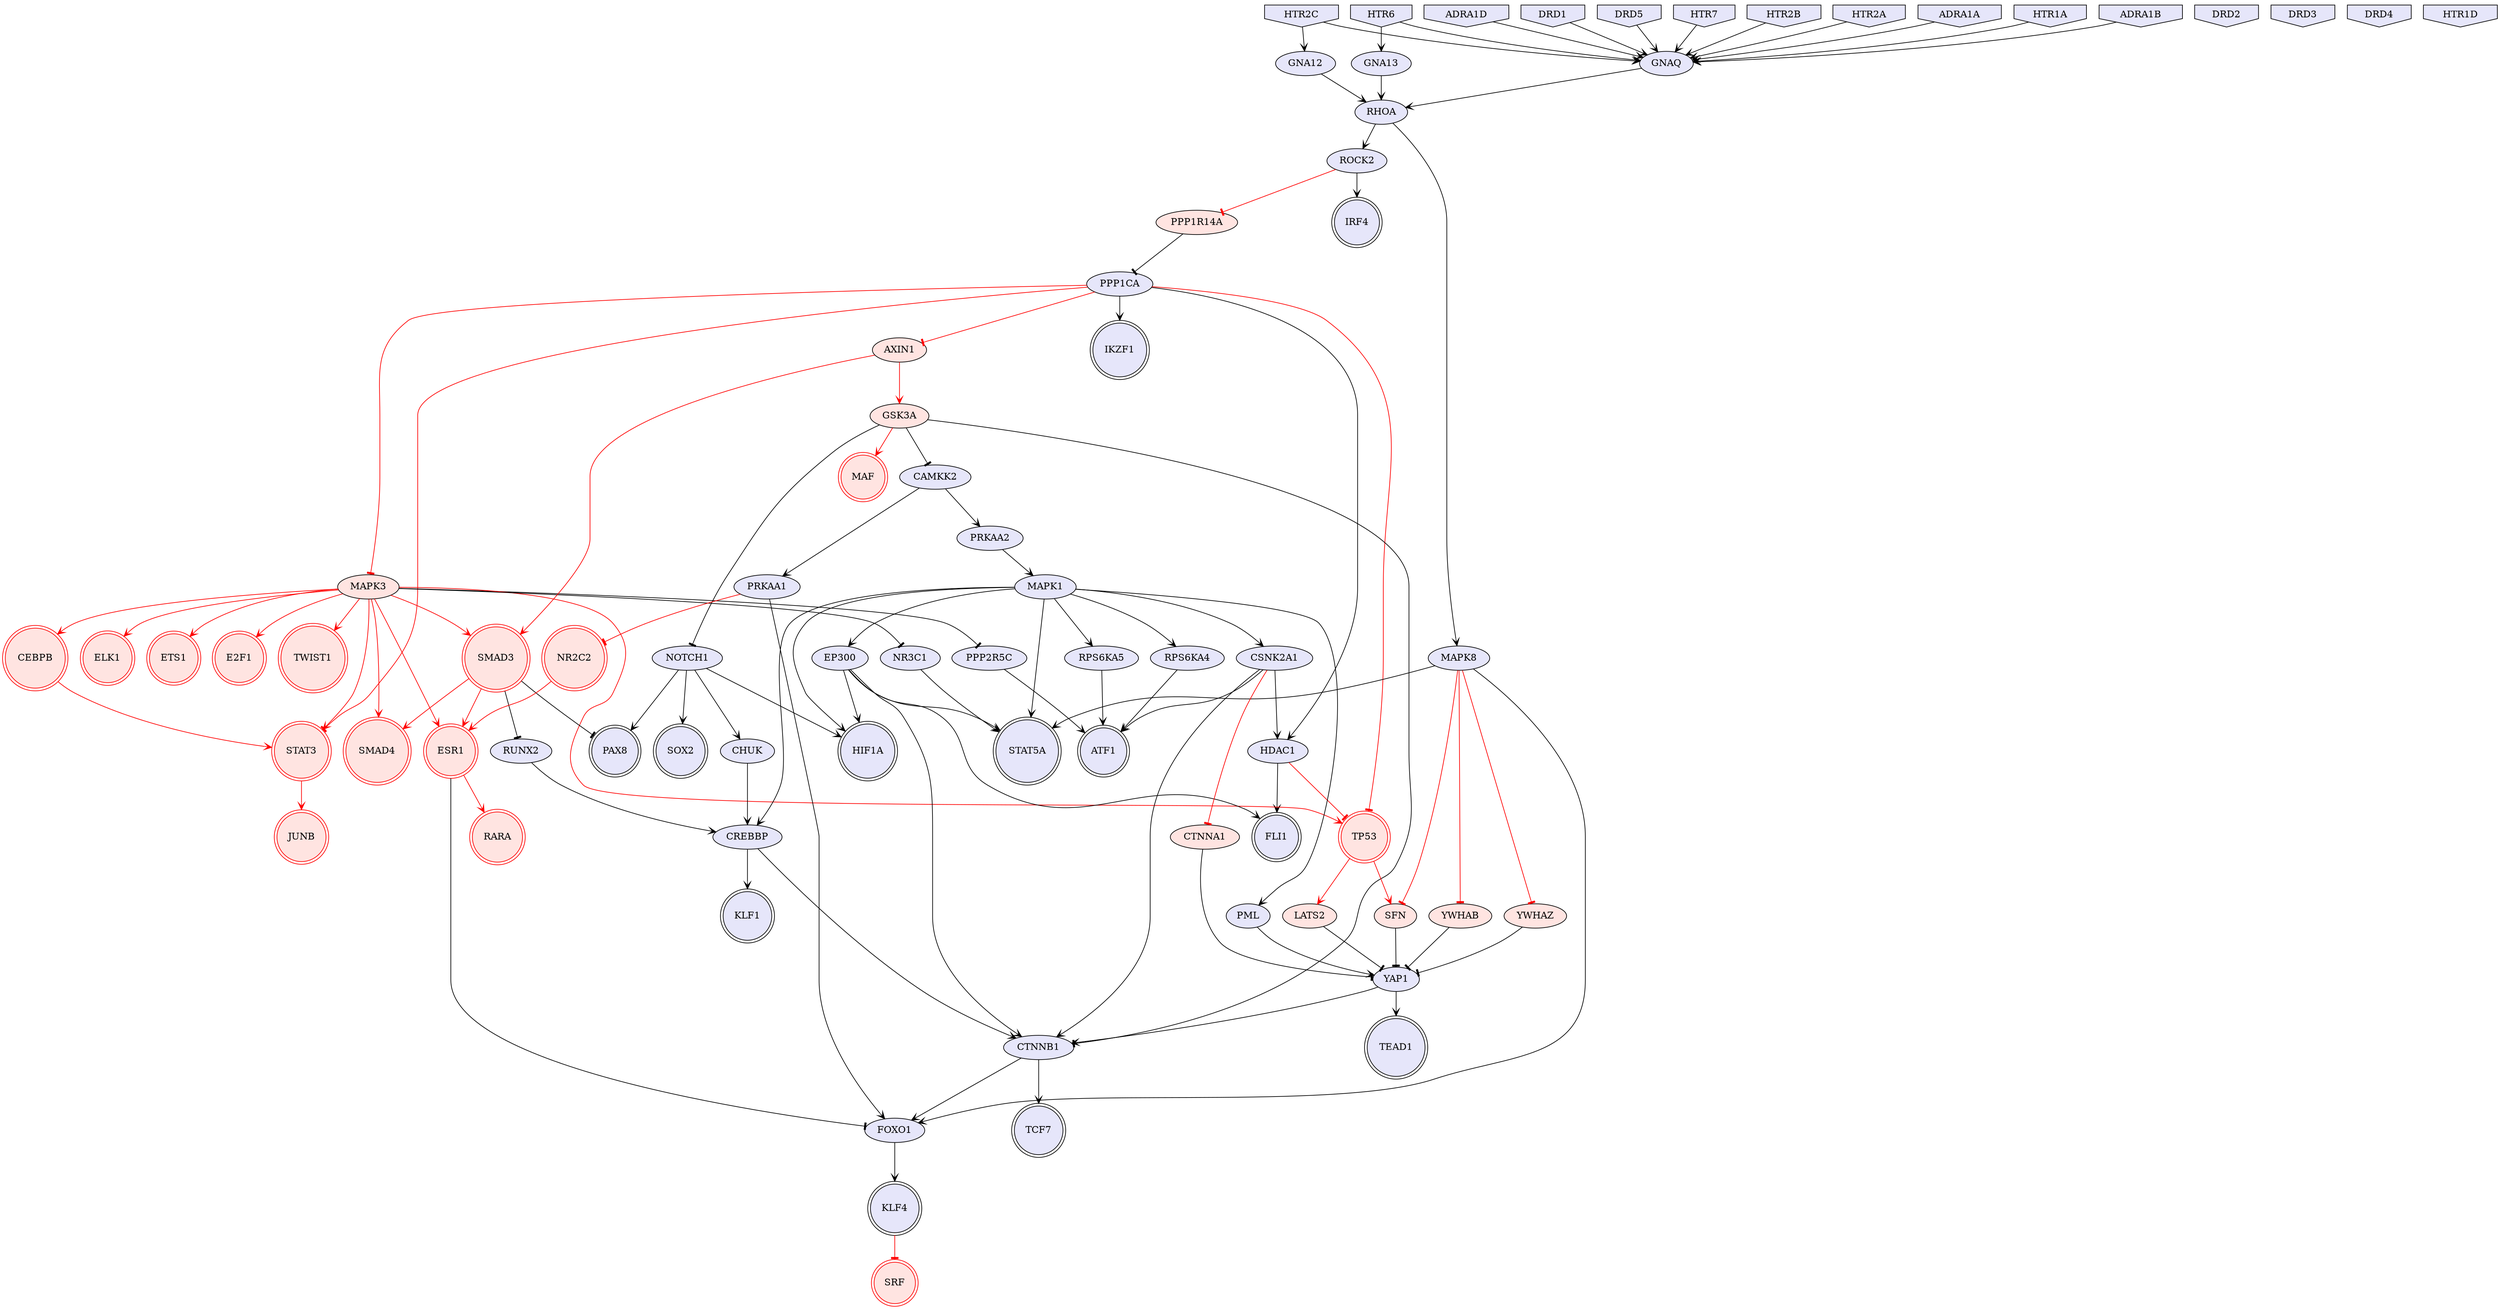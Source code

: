 digraph {

NOTCH1->PAX8 [penwidth=1, color=black, arrowhead="vee"]
NOTCH1->SOX2 [penwidth=1, color=black, arrowhead="vee"]
RHOA->ROCK2 [penwidth=1, color=black, arrowhead="vee"]
PPP1R14A->PPP1CA [penwidth=1, color=black, arrowhead="tee"]
CTNNB1->FOXO1 [penwidth=1, color=black, arrowhead="vee"]
FOXO1->KLF4 [penwidth=1, color=black, arrowhead="vee"]
ESR1->FOXO1 [penwidth=1, color=black, arrowhead="tee"]
MAPK8->STAT5A [penwidth=1, color=black, arrowhead="vee"]
PPP1CA->HDAC1 [penwidth=1, color=black, arrowhead="vee"]
CTNNB1->TCF7 [penwidth=1, color=black, arrowhead="vee"]
NOTCH1->HIF1A [penwidth=1, color=black, arrowhead="vee"]
GSK3A->CTNNB1 [penwidth=1, color=black, arrowhead="tee"]
CREBBP->CTNNB1 [penwidth=1, color=black, arrowhead="vee"]
PPP2R5C->ATF1 [penwidth=1, color=black, arrowhead="vee"]
MAPK3->PPP2R5C [penwidth=1, color=black, arrowhead="tee"]
PRKAA1->FOXO1 [penwidth=1, color=black, arrowhead="vee"]
MAPK8->FOXO1 [penwidth=1, color=black, arrowhead="vee"]
YAP1->TEAD1 [penwidth=1, color=black, arrowhead="vee"]
ROCK2->IRF4 [penwidth=1, color=black, arrowhead="vee"]
GSK3A->CAMKK2 [penwidth=1, color=black, arrowhead="tee"]
RUNX2->CREBBP [penwidth=1, color=black, arrowhead="vee"]
PPP1CA->IKZF1 [penwidth=1, color=black, arrowhead="vee"]
SMAD3->PAX8 [penwidth=1, color=black, arrowhead="tee"]
SMAD3->RUNX2 [penwidth=1, color=black, arrowhead="tee"]
CAMKK2->PRKAA1 [penwidth=1, color=black, arrowhead="vee"]
YWHAZ->YAP1 [penwidth=1, color=black, arrowhead="tee"]
HDAC1->FLI1 [penwidth=1, color=black, arrowhead="vee"]
RHOA->MAPK8 [penwidth=1, color=black, arrowhead="vee"]
YAP1->CTNNB1 [penwidth=1, color=black, arrowhead="vee"]
CREBBP->KLF1 [penwidth=1, color=black, arrowhead="vee"]
GSK3A->NOTCH1 [penwidth=1, color=black, arrowhead="tee"]
GNA12->RHOA [penwidth=1, color=black, arrowhead="vee"]
HTR2C->GNA12 [penwidth=1, color=black, arrowhead="vee"]
MAPK8->YWHAZ [penwidth=1, color=red, arrowhead="tee"]
STAT3->JUNB [penwidth=1, color=red, arrowhead="vee"]
MAPK3->CEBPB [penwidth=1, color=red, arrowhead="vee"]
HDAC1->TP53 [penwidth=1, color=red, arrowhead="tee"]
ESR1->RARA [penwidth=1, color=red, arrowhead="vee"]
CEBPB->STAT3 [penwidth=1, color=red, arrowhead="vee"]
MAPK3->STAT3 [penwidth=1, color=red, arrowhead="vee"]
SMAD3->ESR1 [penwidth=1, color=red, arrowhead="vee"]
MAPK3->ELK1 [penwidth=1, color=red, arrowhead="vee"]
MAPK3->SMAD3 [penwidth=1, color=red, arrowhead="vee"]
AXIN1->SMAD3 [penwidth=1, color=red, arrowhead="vee"]
SMAD3->SMAD4 [penwidth=1, color=red, arrowhead="vee"]
MAPK3->ETS1 [penwidth=1, color=red, arrowhead="vee"]
NR2C2->ESR1 [penwidth=1, color=red, arrowhead="vee"]
ROCK2->PPP1R14A [penwidth=1, color=red, arrowhead="tee"]
AXIN1->GSK3A [penwidth=1, color=red, arrowhead="vee"]
PPP1CA->AXIN1 [penwidth=1, color=red, arrowhead="tee"]
PPP1CA->MAPK3 [penwidth=1, color=red, arrowhead="tee"]
PPP1CA->STAT3 [penwidth=1, color=red, arrowhead="tee"]
PPP1CA->TP53 [penwidth=1, color=red, arrowhead="tee"]
PRKAA1->NR2C2 [penwidth=1, color=red, arrowhead="tee"]
MAPK3->ESR1 [penwidth=1, color=red, arrowhead="vee"]
MAPK3->SMAD4 [penwidth=1, color=red, arrowhead="vee"]
GSK3A->MAF [penwidth=1, color=red, arrowhead="vee"]
MAPK3->E2F1 [penwidth=1, color=red, arrowhead="vee"]
MAPK3->TWIST1 [penwidth=1, color=red, arrowhead="vee"]
KLF4->SRF [penwidth=1, color=red, arrowhead="tee"]
MAPK3->TP53 [penwidth=1, color=red, arrowhead="vee"]
EP300->CTNNB1 [penwidth=1, color=black, arrowhead="vee"]
MAPK1->HIF1A [penwidth=1, color=black, arrowhead="vee"]
EP300->HIF1A [penwidth=1, color=black, arrowhead="vee"]
EP300->STAT5A [penwidth=1, color=black, arrowhead="vee"]
RPS6KA4->ATF1 [penwidth=1, color=black, arrowhead="vee"]
MAPK1->CREBBP [penwidth=1, color=black, arrowhead="vee"]
MAPK1->RPS6KA4 [penwidth=1, color=black, arrowhead="vee"]
MAPK1->EP300 [penwidth=1, color=black, arrowhead="vee"]
EP300->FLI1 [penwidth=1, color=black, arrowhead="vee"]
GNA13->RHOA [penwidth=1, color=black, arrowhead="vee"]
LATS2->YAP1 [penwidth=1, color=black, arrowhead="tee"]
CAMKK2->PRKAA2 [penwidth=1, color=black, arrowhead="vee"]
PRKAA2->MAPK1 [penwidth=1, color=black, arrowhead="vee"]
HTR6->GNA13 [penwidth=1, color=black, arrowhead="vee"]
MAPK1->STAT5A [penwidth=1, color=black, arrowhead="vee"]
TP53->LATS2 [penwidth=1, color=red, arrowhead="vee"]
CSNK2A1->CTNNB1 [penwidth=1, color=black, arrowhead="vee"]
CSNK2A1->ATF1 [penwidth=1, color=black, arrowhead="vee"]
CSNK2A1->HDAC1 [penwidth=1, color=black, arrowhead="vee"]
MAPK1->CSNK2A1 [penwidth=1, color=black, arrowhead="vee"]
CTNNA1->YAP1 [penwidth=1, color=black, arrowhead="tee"]
CSNK2A1->CTNNA1 [penwidth=1, color=red, arrowhead="tee"]
MAPK1->RPS6KA5 [penwidth=1, color=black, arrowhead="vee"]
RPS6KA5->ATF1 [penwidth=1, color=black, arrowhead="vee"]
CHUK->CREBBP [penwidth=1, color=black, arrowhead="vee"]
NOTCH1->CHUK [penwidth=1, color=black, arrowhead="vee"]
HTR2A->GNAQ [penwidth=1, color=black, arrowhead="vee"]
ADRA1A->GNAQ [penwidth=1, color=black, arrowhead="vee"]
HTR1A->GNAQ [penwidth=1, color=black, arrowhead="vee"]
SFN->YAP1 [penwidth=1, color=black, arrowhead="tee"]
ADRA1B->GNAQ [penwidth=1, color=black, arrowhead="vee"]
ADRA1D->GNAQ [penwidth=1, color=black, arrowhead="vee"]
DRD1->GNAQ [penwidth=1, color=black, arrowhead="vee"]
DRD5->GNAQ [penwidth=1, color=black, arrowhead="vee"]
GNAQ->RHOA [penwidth=1, color=black, arrowhead="vee"]
HTR2C->GNAQ [penwidth=1, color=black, arrowhead="vee"]
HTR6->GNAQ [penwidth=1, color=black, arrowhead="vee"]
HTR7->GNAQ [penwidth=1, color=black, arrowhead="vee"]
HTR2B->GNAQ [penwidth=1, color=black, arrowhead="vee"]
TP53->SFN [penwidth=1, color=red, arrowhead="vee"]
MAPK8->SFN [penwidth=1, color=red, arrowhead="tee"]
YWHAB->YAP1 [penwidth=1, color=black, arrowhead="tee"]
MAPK8->YWHAB [penwidth=1, color=red, arrowhead="tee"]
NR3C1->STAT5A [penwidth=1, color=black, arrowhead="vee"]
MAPK3->NR3C1 [penwidth=1, color=black, arrowhead="tee"]
PML->YAP1 [penwidth=1, color=black, arrowhead="vee"]
MAPK1->PML [penwidth=1, color=black, arrowhead="vee"]
ADRA1A [style=filled, color=black, fillcolor=lavender, shape=invhouse];
ADRA1B [style=filled, color=black, fillcolor=lavender, shape=invhouse];
ADRA1D [style=filled, color=black, fillcolor=lavender, shape=invhouse];
DRD1 [style=filled, color=black, fillcolor=lavender, shape=invhouse];
DRD2 [style=filled, color=black, fillcolor=lavender, shape=invhouse];
DRD3 [style=filled, color=black, fillcolor=lavender, shape=invhouse];
DRD4 [style=filled, color=black, fillcolor=lavender, shape=invhouse];
DRD5 [style=filled, color=black, fillcolor=lavender, shape=invhouse];
HTR1A [style=filled, color=black, fillcolor=lavender, shape=invhouse];
HTR1D [style=filled, color=black, fillcolor=lavender, shape=invhouse];
HTR2A [style=filled, color=black, fillcolor=lavender, shape=invhouse];
HTR2B [style=filled, color=black, fillcolor=lavender, shape=invhouse];
HTR2C [style=filled, color=black, fillcolor=lavender, shape=invhouse];
HTR6 [style=filled, color=black, fillcolor=lavender, shape=invhouse];
HTR7 [style=filled, color=black, fillcolor=lavender, shape=invhouse];
DRD2 [style=filled, color=black, fillcolor=lavender, shape=invhouse];
TEAD1 [style=filled, color=black, fillcolor=lavender, shape=doublecircle];
TP53 [style=filled, color=red, fillcolor=mistyrose, shape=doublecircle];
CEBPB [style=filled, color=red, fillcolor=mistyrose, shape=doublecircle];
ELK1 [style=filled, color=red, fillcolor=mistyrose, shape=doublecircle];
SMAD3 [style=filled, color=red, fillcolor=mistyrose, shape=doublecircle];
SRF [style=filled, color=red, fillcolor=mistyrose, shape=doublecircle];
NR2C2 [style=filled, color=red, fillcolor=mistyrose, shape=doublecircle];
ESR1 [style=filled, color=red, fillcolor=mistyrose, shape=doublecircle];
STAT3 [style=filled, color=red, fillcolor=mistyrose, shape=doublecircle];
ETS1 [style=filled, color=red, fillcolor=mistyrose, shape=doublecircle];
PAX8 [style=filled, color=black, fillcolor=lavender, shape=doublecircle];
SMAD4 [style=filled, color=red, fillcolor=mistyrose, shape=doublecircle];
E2F1 [style=filled, color=red, fillcolor=mistyrose, shape=doublecircle];
IRF4 [style=filled, color=black, fillcolor=lavender, shape=doublecircle];
FLI1 [style=filled, color=black, fillcolor=lavender, shape=doublecircle];
STAT5A [style=filled, color=black, fillcolor=lavender, shape=doublecircle];
HIF1A [style=filled, color=black, fillcolor=lavender, shape=doublecircle];
ATF1 [style=filled, color=black, fillcolor=lavender, shape=doublecircle];
MAF [style=filled, color=red, fillcolor=mistyrose, shape=doublecircle];
SOX2 [style=filled, color=black, fillcolor=lavender, shape=doublecircle];
JUNB [style=filled, color=red, fillcolor=mistyrose, shape=doublecircle];
TWIST1 [style=filled, color=red, fillcolor=mistyrose, shape=doublecircle];
RARA [style=filled, color=red, fillcolor=mistyrose, shape=doublecircle];
KLF4 [style=filled, color=black, fillcolor=lavender, shape=doublecircle];
KLF1 [style=filled, color=black, fillcolor=lavender, shape=doublecircle];
TCF7 [style=filled, color=black, fillcolor=lavender, shape=doublecircle];
IKZF1 [style=filled, color=black, fillcolor=lavender, shape=doublecircle];
NOTCH1 [style=filled, fillcolor=lavender];
RHOA [style=filled, fillcolor=lavender];
PPP1R14A [style=filled, fillcolor=mistyrose];
CTNNB1 [style=filled, fillcolor=lavender];
FOXO1 [style=filled, fillcolor=lavender];
MAPK8 [style=filled, fillcolor=lavender];
PPP1CA [style=filled, fillcolor=lavender];
GSK3A [style=filled, fillcolor=mistyrose];
CREBBP [style=filled, fillcolor=lavender];
PPP2R5C [style=filled, fillcolor=lavender];
MAPK3 [style=filled, fillcolor=mistyrose];
PRKAA1 [style=filled, fillcolor=lavender];
YAP1 [style=filled, fillcolor=lavender];
ROCK2 [style=filled, fillcolor=lavender];
RUNX2 [style=filled, fillcolor=lavender];
CAMKK2 [style=filled, fillcolor=lavender];
YWHAZ [style=filled, fillcolor=mistyrose];
HDAC1 [style=filled, fillcolor=lavender];
GNA12 [style=filled, fillcolor=lavender];
AXIN1 [style=filled, fillcolor=mistyrose];
EP300 [style=filled, fillcolor=lavender];
MAPK1 [style=filled, fillcolor=lavender];
RPS6KA4 [style=filled, fillcolor=lavender];
GNA13 [style=filled, fillcolor=lavender];
LATS2 [style=filled, fillcolor=mistyrose];
PRKAA2 [style=filled, fillcolor=lavender];
CSNK2A1 [style=filled, fillcolor=lavender];
CTNNA1 [style=filled, fillcolor=mistyrose];
RPS6KA5 [style=filled, fillcolor=lavender];
CHUK [style=filled, fillcolor=lavender];
SFN [style=filled, fillcolor=mistyrose];
GNAQ [style=filled, fillcolor=lavender];
YWHAB [style=filled, fillcolor=mistyrose];
NR3C1 [style=filled, fillcolor=lavender];
PML [style=filled, fillcolor=lavender];


}

